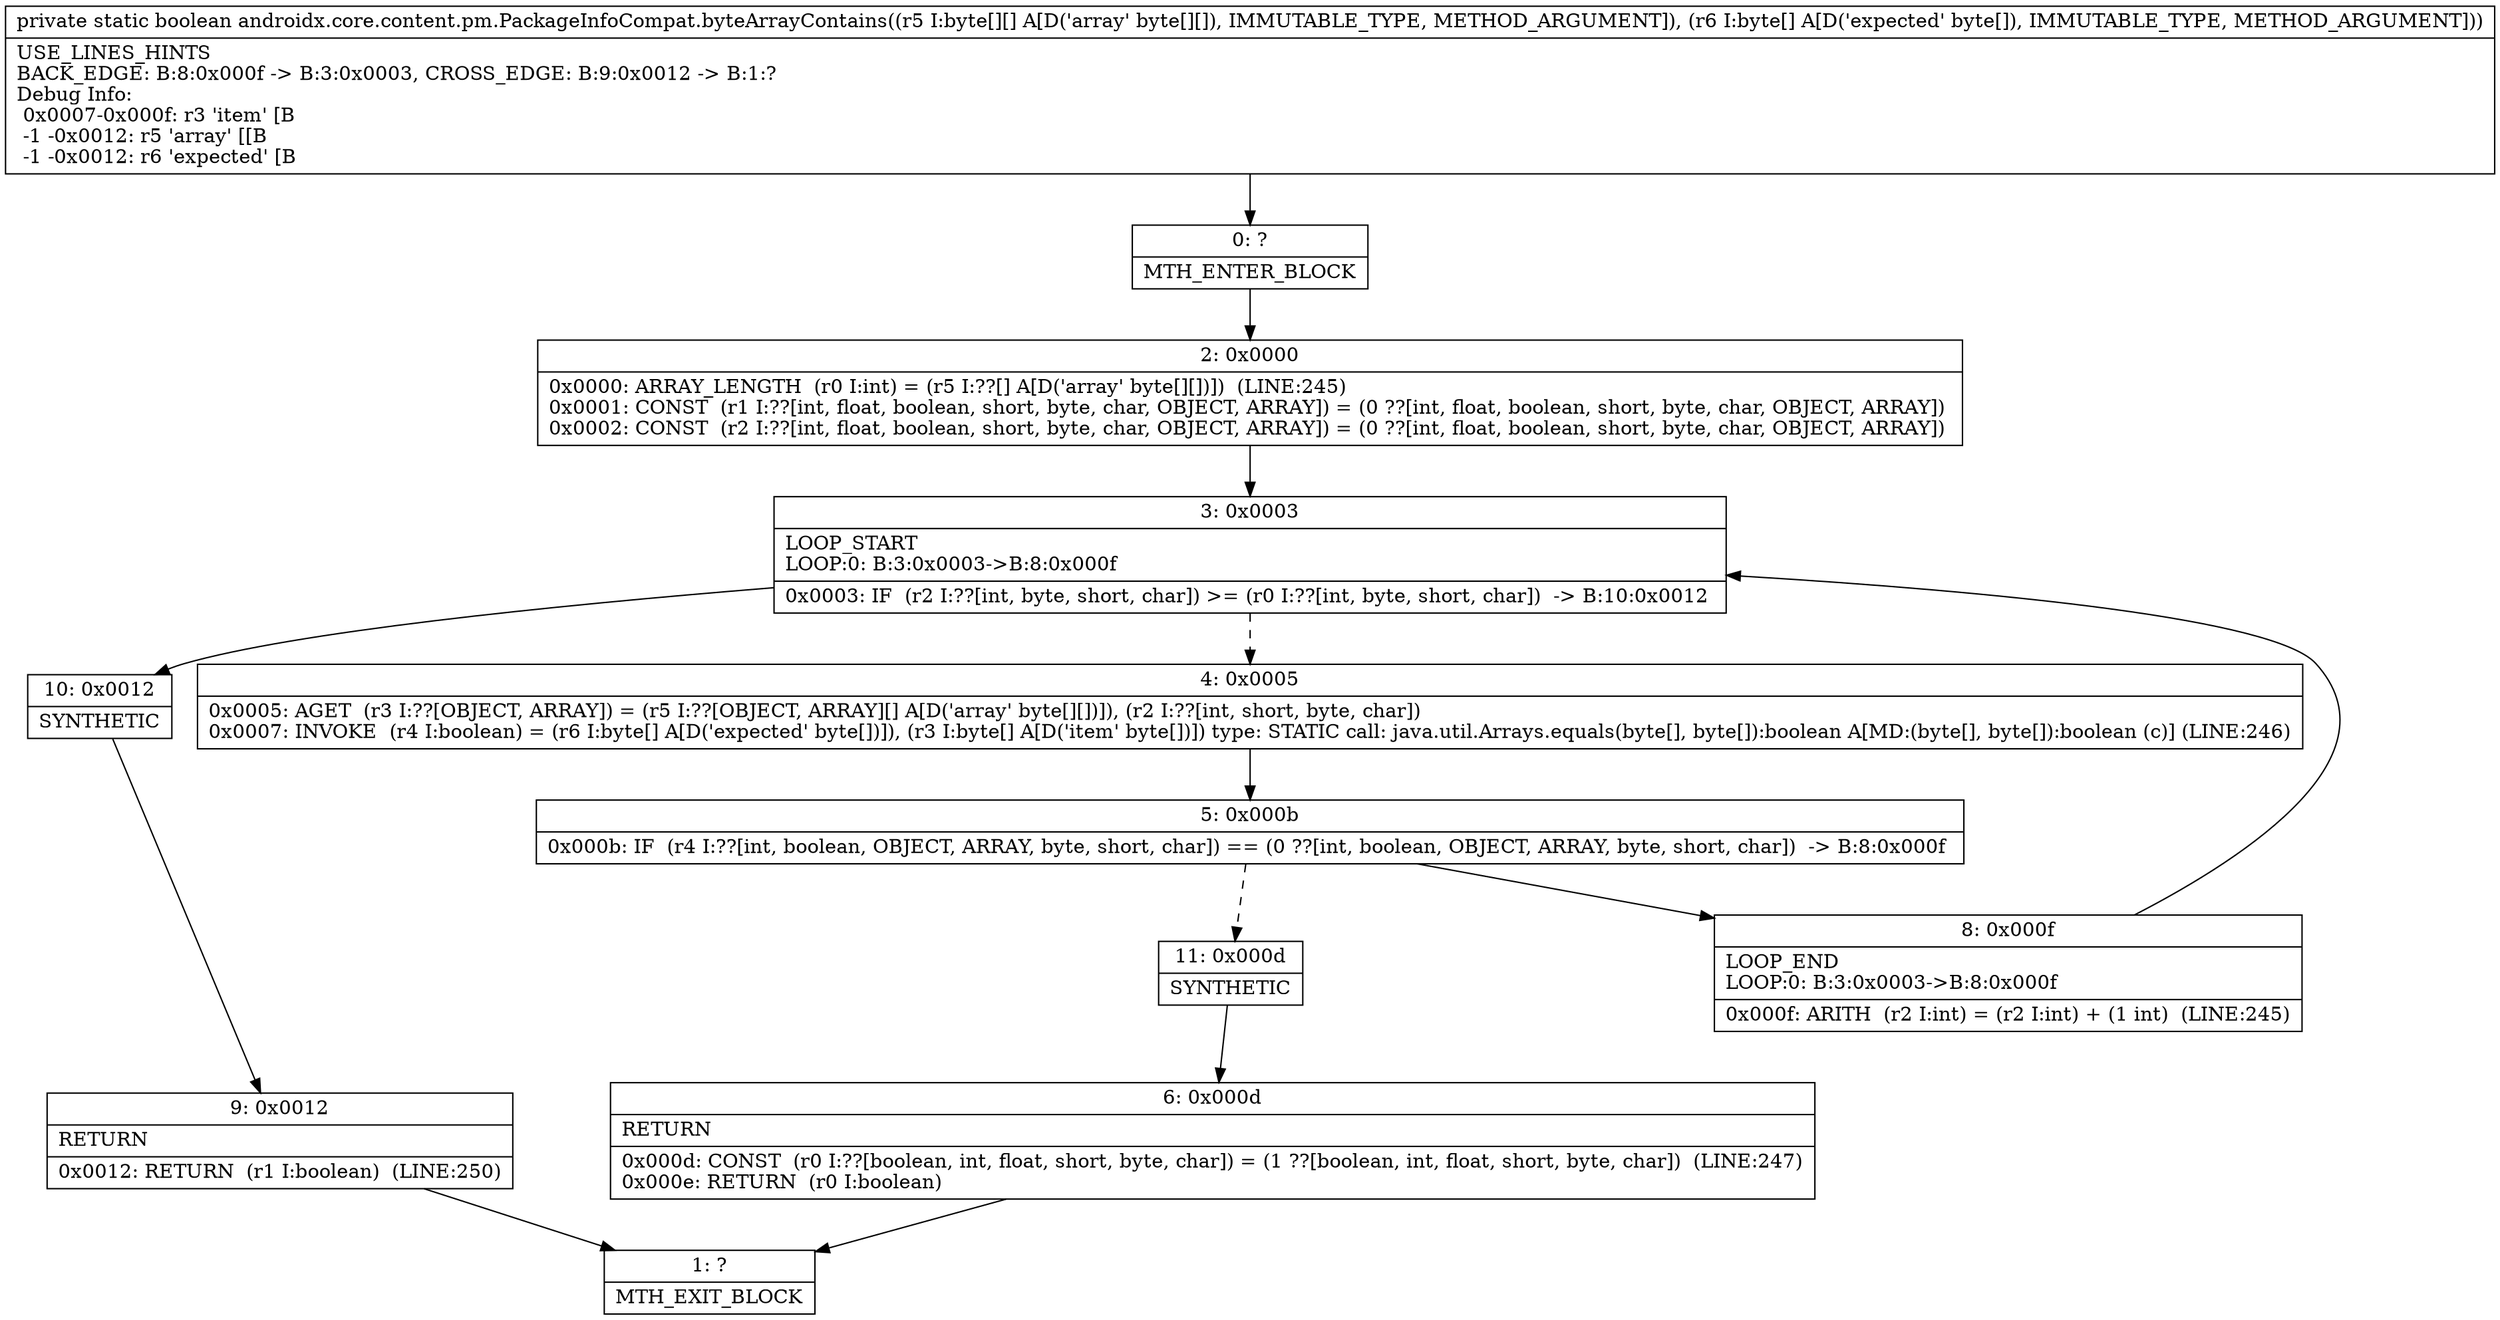 digraph "CFG forandroidx.core.content.pm.PackageInfoCompat.byteArrayContains([[B[B)Z" {
Node_0 [shape=record,label="{0\:\ ?|MTH_ENTER_BLOCK\l}"];
Node_2 [shape=record,label="{2\:\ 0x0000|0x0000: ARRAY_LENGTH  (r0 I:int) = (r5 I:??[] A[D('array' byte[][])])  (LINE:245)\l0x0001: CONST  (r1 I:??[int, float, boolean, short, byte, char, OBJECT, ARRAY]) = (0 ??[int, float, boolean, short, byte, char, OBJECT, ARRAY]) \l0x0002: CONST  (r2 I:??[int, float, boolean, short, byte, char, OBJECT, ARRAY]) = (0 ??[int, float, boolean, short, byte, char, OBJECT, ARRAY]) \l}"];
Node_3 [shape=record,label="{3\:\ 0x0003|LOOP_START\lLOOP:0: B:3:0x0003\-\>B:8:0x000f\l|0x0003: IF  (r2 I:??[int, byte, short, char]) \>= (r0 I:??[int, byte, short, char])  \-\> B:10:0x0012 \l}"];
Node_4 [shape=record,label="{4\:\ 0x0005|0x0005: AGET  (r3 I:??[OBJECT, ARRAY]) = (r5 I:??[OBJECT, ARRAY][] A[D('array' byte[][])]), (r2 I:??[int, short, byte, char]) \l0x0007: INVOKE  (r4 I:boolean) = (r6 I:byte[] A[D('expected' byte[])]), (r3 I:byte[] A[D('item' byte[])]) type: STATIC call: java.util.Arrays.equals(byte[], byte[]):boolean A[MD:(byte[], byte[]):boolean (c)] (LINE:246)\l}"];
Node_5 [shape=record,label="{5\:\ 0x000b|0x000b: IF  (r4 I:??[int, boolean, OBJECT, ARRAY, byte, short, char]) == (0 ??[int, boolean, OBJECT, ARRAY, byte, short, char])  \-\> B:8:0x000f \l}"];
Node_8 [shape=record,label="{8\:\ 0x000f|LOOP_END\lLOOP:0: B:3:0x0003\-\>B:8:0x000f\l|0x000f: ARITH  (r2 I:int) = (r2 I:int) + (1 int)  (LINE:245)\l}"];
Node_11 [shape=record,label="{11\:\ 0x000d|SYNTHETIC\l}"];
Node_6 [shape=record,label="{6\:\ 0x000d|RETURN\l|0x000d: CONST  (r0 I:??[boolean, int, float, short, byte, char]) = (1 ??[boolean, int, float, short, byte, char])  (LINE:247)\l0x000e: RETURN  (r0 I:boolean) \l}"];
Node_1 [shape=record,label="{1\:\ ?|MTH_EXIT_BLOCK\l}"];
Node_10 [shape=record,label="{10\:\ 0x0012|SYNTHETIC\l}"];
Node_9 [shape=record,label="{9\:\ 0x0012|RETURN\l|0x0012: RETURN  (r1 I:boolean)  (LINE:250)\l}"];
MethodNode[shape=record,label="{private static boolean androidx.core.content.pm.PackageInfoCompat.byteArrayContains((r5 I:byte[][] A[D('array' byte[][]), IMMUTABLE_TYPE, METHOD_ARGUMENT]), (r6 I:byte[] A[D('expected' byte[]), IMMUTABLE_TYPE, METHOD_ARGUMENT]))  | USE_LINES_HINTS\lBACK_EDGE: B:8:0x000f \-\> B:3:0x0003, CROSS_EDGE: B:9:0x0012 \-\> B:1:?\lDebug Info:\l  0x0007\-0x000f: r3 'item' [B\l  \-1 \-0x0012: r5 'array' [[B\l  \-1 \-0x0012: r6 'expected' [B\l}"];
MethodNode -> Node_0;Node_0 -> Node_2;
Node_2 -> Node_3;
Node_3 -> Node_4[style=dashed];
Node_3 -> Node_10;
Node_4 -> Node_5;
Node_5 -> Node_8;
Node_5 -> Node_11[style=dashed];
Node_8 -> Node_3;
Node_11 -> Node_6;
Node_6 -> Node_1;
Node_10 -> Node_9;
Node_9 -> Node_1;
}

